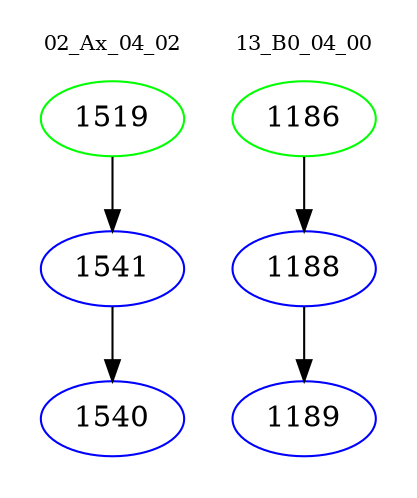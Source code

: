 digraph{
subgraph cluster_0 {
color = white
label = "02_Ax_04_02";
fontsize=10;
T0_1519 [label="1519", color="green"]
T0_1519 -> T0_1541 [color="black"]
T0_1541 [label="1541", color="blue"]
T0_1541 -> T0_1540 [color="black"]
T0_1540 [label="1540", color="blue"]
}
subgraph cluster_1 {
color = white
label = "13_B0_04_00";
fontsize=10;
T1_1186 [label="1186", color="green"]
T1_1186 -> T1_1188 [color="black"]
T1_1188 [label="1188", color="blue"]
T1_1188 -> T1_1189 [color="black"]
T1_1189 [label="1189", color="blue"]
}
}
